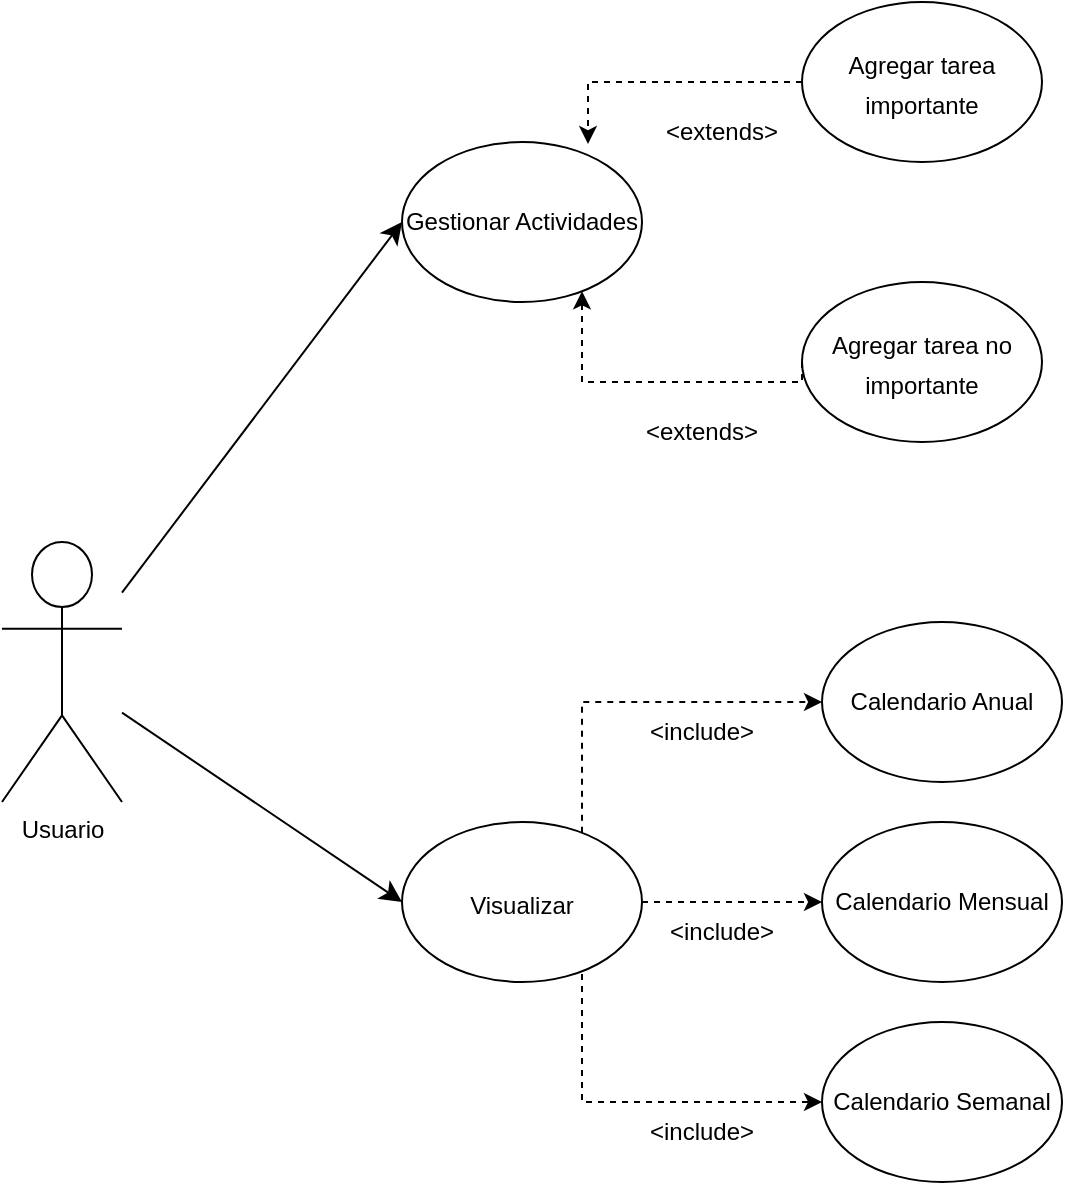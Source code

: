 <mxfile version="22.0.8" type="google">
  <diagram name="Página-1" id="eG8z-k07EipVZBT7RtGc">
    <mxGraphModel grid="1" page="1" gridSize="10" guides="1" tooltips="1" connect="1" arrows="1" fold="1" pageScale="1" pageWidth="850" pageHeight="1100" math="0" shadow="0">
      <root>
        <mxCell id="0" />
        <mxCell id="1" parent="0" />
        <mxCell id="VZylmSjHp9cFKJgwPGX3-1" style="edgeStyle=none;curved=1;rounded=0;orthogonalLoop=1;jettySize=auto;html=1;fontSize=12;startSize=8;endSize=8;entryX=0;entryY=0.5;entryDx=0;entryDy=0;" edge="1" parent="1" source="bLtbLPNk10_4NOEakIgp-1" target="bLtbLPNk10_4NOEakIgp-4">
          <mxGeometry relative="1" as="geometry">
            <mxPoint x="350" y="210" as="targetPoint" />
          </mxGeometry>
        </mxCell>
        <mxCell id="eqR784Hj9YVjLeibOfxl-5" style="edgeStyle=none;curved=1;rounded=0;orthogonalLoop=1;jettySize=auto;html=1;fontSize=12;startSize=8;endSize=8;entryX=0;entryY=0.5;entryDx=0;entryDy=0;" edge="1" parent="1" source="bLtbLPNk10_4NOEakIgp-1" target="eqR784Hj9YVjLeibOfxl-1">
          <mxGeometry relative="1" as="geometry">
            <mxPoint x="340" y="360" as="targetPoint" />
          </mxGeometry>
        </mxCell>
        <mxCell id="bLtbLPNk10_4NOEakIgp-1" value="Usuario" style="shape=umlActor;verticalLabelPosition=bottom;verticalAlign=top;html=1;outlineConnect=0;" vertex="1" parent="1">
          <mxGeometry x="160" y="420" width="60" height="130" as="geometry" />
        </mxCell>
        <mxCell id="bLtbLPNk10_4NOEakIgp-4" value="Gestionar Actividades" style="ellipse;whiteSpace=wrap;html=1;" vertex="1" parent="1">
          <mxGeometry x="360" y="220" width="120" height="80" as="geometry" />
        </mxCell>
        <mxCell id="9_arO_Iu3d3goKLhEQ98-7" style="edgeStyle=orthogonalEdgeStyle;rounded=0;orthogonalLoop=1;jettySize=auto;html=1;entryX=0;entryY=0.5;entryDx=0;entryDy=0;dashed=1;" edge="1" parent="1" source="eqR784Hj9YVjLeibOfxl-1" target="9_arO_Iu3d3goKLhEQ98-1">
          <mxGeometry relative="1" as="geometry">
            <Array as="points">
              <mxPoint x="450" y="500" />
            </Array>
          </mxGeometry>
        </mxCell>
        <mxCell id="9_arO_Iu3d3goKLhEQ98-8" style="edgeStyle=orthogonalEdgeStyle;rounded=0;orthogonalLoop=1;jettySize=auto;html=1;exitX=1;exitY=0.5;exitDx=0;exitDy=0;dashed=1;" edge="1" parent="1" source="eqR784Hj9YVjLeibOfxl-1" target="9_arO_Iu3d3goKLhEQ98-2">
          <mxGeometry relative="1" as="geometry" />
        </mxCell>
        <mxCell id="9_arO_Iu3d3goKLhEQ98-9" style="edgeStyle=orthogonalEdgeStyle;rounded=0;orthogonalLoop=1;jettySize=auto;html=1;exitX=1;exitY=0.5;exitDx=0;exitDy=0;entryX=0;entryY=0.5;entryDx=0;entryDy=0;dashed=1;" edge="1" parent="1" source="eqR784Hj9YVjLeibOfxl-1" target="9_arO_Iu3d3goKLhEQ98-3">
          <mxGeometry relative="1" as="geometry">
            <Array as="points">
              <mxPoint x="450" y="600" />
              <mxPoint x="450" y="700" />
            </Array>
          </mxGeometry>
        </mxCell>
        <mxCell id="eqR784Hj9YVjLeibOfxl-1" value="&lt;font style=&quot;font-size: 12px;&quot;&gt;Visualizar&lt;/font&gt;" style="ellipse;whiteSpace=wrap;html=1;fontSize=16;" vertex="1" parent="1">
          <mxGeometry x="360" y="560" width="120" height="80" as="geometry" />
        </mxCell>
        <mxCell id="eqR784Hj9YVjLeibOfxl-2" value="&lt;font style=&quot;font-size: 12px;&quot;&gt;Agregar tarea importante&lt;/font&gt;" style="ellipse;whiteSpace=wrap;html=1;fontSize=16;" vertex="1" parent="1">
          <mxGeometry x="560" y="150" width="120" height="80" as="geometry" />
        </mxCell>
        <mxCell id="9_arO_Iu3d3goKLhEQ98-1" value="Calendario Anual" style="ellipse;whiteSpace=wrap;html=1;" vertex="1" parent="1">
          <mxGeometry x="570" y="460" width="120" height="80" as="geometry" />
        </mxCell>
        <mxCell id="9_arO_Iu3d3goKLhEQ98-2" value="Calendario Mensual" style="ellipse;whiteSpace=wrap;html=1;" vertex="1" parent="1">
          <mxGeometry x="570" y="560" width="120" height="80" as="geometry" />
        </mxCell>
        <mxCell id="9_arO_Iu3d3goKLhEQ98-3" value="Calendario Semanal" style="ellipse;whiteSpace=wrap;html=1;" vertex="1" parent="1">
          <mxGeometry x="570" y="660" width="120" height="80" as="geometry" />
        </mxCell>
        <mxCell id="9_arO_Iu3d3goKLhEQ98-10" value="&amp;lt;include&amp;gt;" style="text;html=1;strokeColor=none;fillColor=none;align=center;verticalAlign=middle;whiteSpace=wrap;rounded=0;" vertex="1" parent="1">
          <mxGeometry x="480" y="500" width="60" height="30" as="geometry" />
        </mxCell>
        <mxCell id="9_arO_Iu3d3goKLhEQ98-11" value="&amp;lt;include&amp;gt;" style="text;html=1;strokeColor=none;fillColor=none;align=center;verticalAlign=middle;whiteSpace=wrap;rounded=0;" vertex="1" parent="1">
          <mxGeometry x="490" y="600" width="60" height="30" as="geometry" />
        </mxCell>
        <mxCell id="9_arO_Iu3d3goKLhEQ98-15" value="&amp;lt;include&amp;gt;" style="text;html=1;strokeColor=none;fillColor=none;align=center;verticalAlign=middle;whiteSpace=wrap;rounded=0;" vertex="1" parent="1">
          <mxGeometry x="480" y="700" width="60" height="30" as="geometry" />
        </mxCell>
        <mxCell id="9_arO_Iu3d3goKLhEQ98-20" style="edgeStyle=orthogonalEdgeStyle;rounded=0;orthogonalLoop=1;jettySize=auto;html=1;exitX=0;exitY=0.5;exitDx=0;exitDy=0;dashed=1;" edge="1" parent="1" source="9_arO_Iu3d3goKLhEQ98-17" target="bLtbLPNk10_4NOEakIgp-4">
          <mxGeometry relative="1" as="geometry">
            <Array as="points">
              <mxPoint x="450" y="340" />
            </Array>
          </mxGeometry>
        </mxCell>
        <mxCell id="9_arO_Iu3d3goKLhEQ98-17" value="&lt;font style=&quot;font-size: 12px;&quot;&gt;Agregar tarea no importante&lt;/font&gt;" style="ellipse;whiteSpace=wrap;html=1;fontSize=16;" vertex="1" parent="1">
          <mxGeometry x="560" y="290" width="120" height="80" as="geometry" />
        </mxCell>
        <mxCell id="9_arO_Iu3d3goKLhEQ98-18" style="edgeStyle=orthogonalEdgeStyle;rounded=0;orthogonalLoop=1;jettySize=auto;html=1;exitX=0;exitY=0.5;exitDx=0;exitDy=0;entryX=0.775;entryY=0.013;entryDx=0;entryDy=0;entryPerimeter=0;dashed=1;" edge="1" parent="1" source="eqR784Hj9YVjLeibOfxl-2" target="bLtbLPNk10_4NOEakIgp-4">
          <mxGeometry relative="1" as="geometry" />
        </mxCell>
        <mxCell id="OOLiIP-1480GNWuLx5VL-1" value="&amp;lt;extends&amp;gt;" style="text;html=1;strokeColor=none;fillColor=none;align=center;verticalAlign=middle;whiteSpace=wrap;rounded=0;" vertex="1" parent="1">
          <mxGeometry x="490" y="200" width="60" height="30" as="geometry" />
        </mxCell>
        <mxCell id="OOLiIP-1480GNWuLx5VL-2" value="&amp;lt;extends&amp;gt;" style="text;html=1;strokeColor=none;fillColor=none;align=center;verticalAlign=middle;whiteSpace=wrap;rounded=0;" vertex="1" parent="1">
          <mxGeometry x="480" y="350" width="60" height="30" as="geometry" />
        </mxCell>
      </root>
    </mxGraphModel>
  </diagram>
</mxfile>
